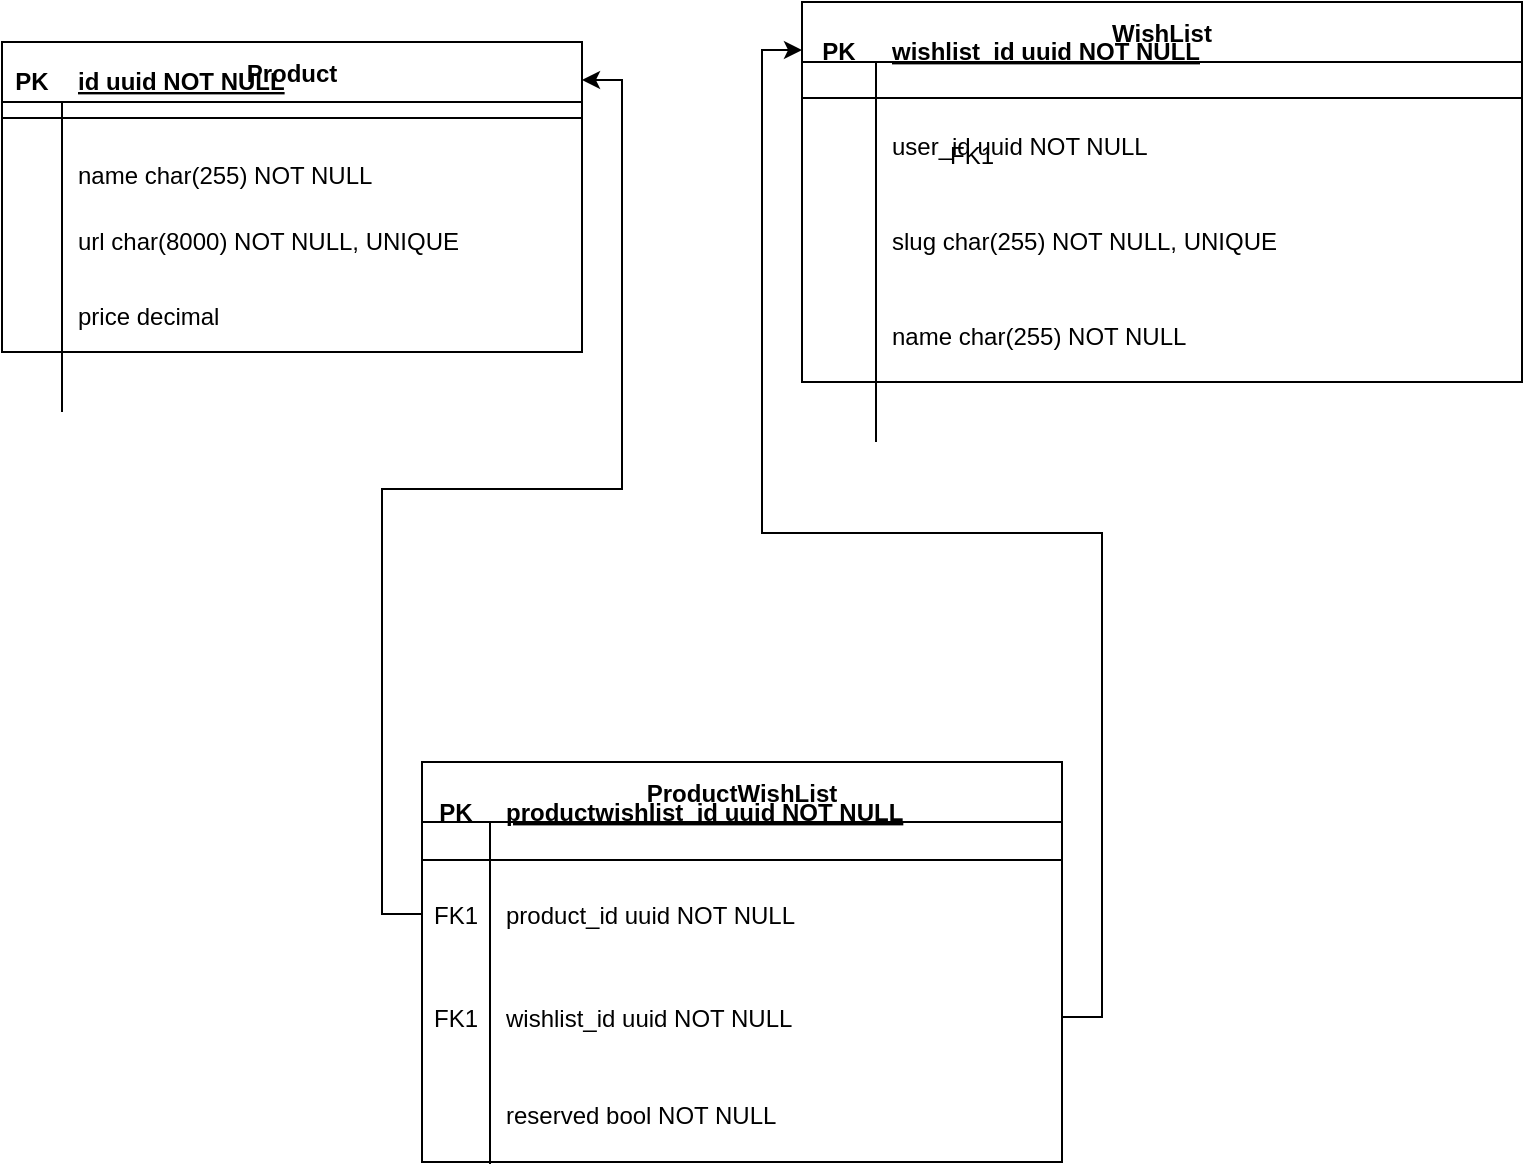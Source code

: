 <mxfile version="13.1.2" type="device"><diagram id="R2lEEEUBdFMjLlhIrx00" name="Page-1"><mxGraphModel dx="1186" dy="1135" grid="1" gridSize="10" guides="1" tooltips="1" connect="1" arrows="1" fold="1" page="1" pageScale="1" pageWidth="850" pageHeight="1100" math="0" shadow="0" extFonts="Permanent Marker^https://fonts.googleapis.com/css?family=Permanent+Marker"><root><mxCell id="0"/><mxCell id="1" parent="0"/><mxCell id="g8aaTk3GwiNe9N-yYPGS-70" value="" style="group" parent="1" vertex="1" connectable="0"><mxGeometry x="500" y="40" width="290" height="190" as="geometry"/></mxCell><mxCell id="g8aaTk3GwiNe9N-yYPGS-21" value="WishList" style="shape=table;startSize=30;container=1;collapsible=1;childLayout=tableLayout;fixedRows=1;rowLines=0;fontStyle=1;align=center;resizeLast=1;" parent="g8aaTk3GwiNe9N-yYPGS-70" vertex="1"><mxGeometry x="-70" width="360" height="190" as="geometry"><mxRectangle width="90" height="30" as="alternateBounds"/></mxGeometry></mxCell><mxCell id="g8aaTk3GwiNe9N-yYPGS-22" value="" style="shape=partialRectangle;collapsible=0;dropTarget=0;pointerEvents=0;fillColor=none;points=[[0,0.5],[1,0.5]];portConstraint=eastwest;top=0;left=0;right=0;bottom=1;" parent="g8aaTk3GwiNe9N-yYPGS-21" vertex="1"><mxGeometry width="360" height="48" as="geometry"/></mxCell><mxCell id="g8aaTk3GwiNe9N-yYPGS-23" value="PK" style="shape=partialRectangle;overflow=hidden;connectable=0;fillColor=none;top=0;left=0;bottom=0;right=0;fontStyle=1;" parent="g8aaTk3GwiNe9N-yYPGS-22" vertex="1"><mxGeometry width="37" height="48" as="geometry"/></mxCell><mxCell id="g8aaTk3GwiNe9N-yYPGS-24" value="wishlist_id uuid NOT NULL " style="shape=partialRectangle;overflow=hidden;connectable=0;fillColor=none;top=0;left=0;bottom=0;right=0;align=left;spacingLeft=6;fontStyle=5;" parent="g8aaTk3GwiNe9N-yYPGS-22" vertex="1"><mxGeometry x="37" width="323" height="48" as="geometry"/></mxCell><mxCell id="g8aaTk3GwiNe9N-yYPGS-50" value="" style="shape=partialRectangle;collapsible=0;dropTarget=0;pointerEvents=0;fillColor=none;points=[[0,0.5],[1,0.5]];portConstraint=eastwest;top=0;left=0;right=0;bottom=0;" parent="g8aaTk3GwiNe9N-yYPGS-21" vertex="1"><mxGeometry y="48" width="360" height="47" as="geometry"/></mxCell><mxCell id="g8aaTk3GwiNe9N-yYPGS-51" value="" style="shape=partialRectangle;overflow=hidden;connectable=0;fillColor=none;top=0;left=0;bottom=0;right=0;" parent="g8aaTk3GwiNe9N-yYPGS-50" vertex="1"><mxGeometry width="37" height="47" as="geometry"/></mxCell><mxCell id="g8aaTk3GwiNe9N-yYPGS-52" value="user_id uuid NOT NULL" style="shape=partialRectangle;overflow=hidden;connectable=0;fillColor=none;top=0;left=0;bottom=0;right=0;align=left;spacingLeft=6;" parent="g8aaTk3GwiNe9N-yYPGS-50" vertex="1"><mxGeometry x="37" width="323" height="47" as="geometry"/></mxCell><mxCell id="g8aaTk3GwiNe9N-yYPGS-28" value="" style="shape=partialRectangle;collapsible=0;dropTarget=0;pointerEvents=0;fillColor=none;points=[[0,0.5],[1,0.5]];portConstraint=eastwest;top=0;left=0;right=0;bottom=0;" parent="g8aaTk3GwiNe9N-yYPGS-21" vertex="1"><mxGeometry y="95" width="360" height="48" as="geometry"/></mxCell><mxCell id="g8aaTk3GwiNe9N-yYPGS-29" value="" style="shape=partialRectangle;overflow=hidden;connectable=0;fillColor=none;top=0;left=0;bottom=0;right=0;" parent="g8aaTk3GwiNe9N-yYPGS-28" vertex="1"><mxGeometry width="37" height="48" as="geometry"/></mxCell><mxCell id="g8aaTk3GwiNe9N-yYPGS-30" value="slug char(255) NOT NULL, UNIQUE" style="shape=partialRectangle;overflow=hidden;connectable=0;fillColor=none;top=0;left=0;bottom=0;right=0;align=left;spacingLeft=6;" parent="g8aaTk3GwiNe9N-yYPGS-28" vertex="1"><mxGeometry x="37" width="323" height="48" as="geometry"/></mxCell><mxCell id="g8aaTk3GwiNe9N-yYPGS-25" value="" style="shape=partialRectangle;collapsible=0;dropTarget=0;pointerEvents=0;fillColor=none;points=[[0,0.5],[1,0.5]];portConstraint=eastwest;top=0;left=0;right=0;bottom=0;" parent="g8aaTk3GwiNe9N-yYPGS-21" vertex="1"><mxGeometry y="143" width="360" height="47" as="geometry"/></mxCell><mxCell id="g8aaTk3GwiNe9N-yYPGS-26" value="" style="shape=partialRectangle;overflow=hidden;connectable=0;fillColor=none;top=0;left=0;bottom=0;right=0;" parent="g8aaTk3GwiNe9N-yYPGS-25" vertex="1"><mxGeometry width="37" height="47" as="geometry"/></mxCell><mxCell id="g8aaTk3GwiNe9N-yYPGS-27" value="name char(255) NOT NULL" style="shape=partialRectangle;overflow=hidden;connectable=0;fillColor=none;top=0;left=0;bottom=0;right=0;align=left;spacingLeft=6;" parent="g8aaTk3GwiNe9N-yYPGS-25" vertex="1"><mxGeometry x="37" width="323" height="47" as="geometry"/></mxCell><mxCell id="g8aaTk3GwiNe9N-yYPGS-53" value="FK1" style="shape=partialRectangle;overflow=hidden;connectable=0;fillColor=none;top=0;left=0;bottom=0;right=0;" parent="g8aaTk3GwiNe9N-yYPGS-70" vertex="1"><mxGeometry y="61" width="30" height="30" as="geometry"/></mxCell><mxCell id="g8aaTk3GwiNe9N-yYPGS-71" style="edgeStyle=orthogonalEdgeStyle;rounded=0;orthogonalLoop=1;jettySize=auto;html=1;entryX=1;entryY=0.5;entryDx=0;entryDy=0;" parent="1" source="g8aaTk3GwiNe9N-yYPGS-58" target="g8aaTk3GwiNe9N-yYPGS-2" edge="1"><mxGeometry relative="1" as="geometry"/></mxCell><mxCell id="g8aaTk3GwiNe9N-yYPGS-75" style="edgeStyle=orthogonalEdgeStyle;rounded=0;orthogonalLoop=1;jettySize=auto;html=1;" parent="1" source="g8aaTk3GwiNe9N-yYPGS-64" target="g8aaTk3GwiNe9N-yYPGS-22" edge="1"><mxGeometry relative="1" as="geometry"/></mxCell><mxCell id="g8aaTk3GwiNe9N-yYPGS-1" value="Product" style="shape=table;startSize=30;container=1;collapsible=1;childLayout=tableLayout;fixedRows=1;rowLines=0;fontStyle=1;align=center;resizeLast=1;" parent="1" vertex="1"><mxGeometry x="30" y="60" width="290" height="155" as="geometry"/></mxCell><mxCell id="g8aaTk3GwiNe9N-yYPGS-2" value="" style="shape=partialRectangle;collapsible=0;dropTarget=0;pointerEvents=0;fillColor=none;points=[[0,0.5],[1,0.5]];portConstraint=eastwest;top=0;left=0;right=0;bottom=1;" parent="g8aaTk3GwiNe9N-yYPGS-1" vertex="1"><mxGeometry width="290" height="38" as="geometry"/></mxCell><mxCell id="g8aaTk3GwiNe9N-yYPGS-3" value="PK" style="shape=partialRectangle;overflow=hidden;connectable=0;fillColor=none;top=0;left=0;bottom=0;right=0;fontStyle=1;" parent="g8aaTk3GwiNe9N-yYPGS-2" vertex="1"><mxGeometry width="30" height="38" as="geometry"/></mxCell><mxCell id="g8aaTk3GwiNe9N-yYPGS-4" value="id uuid NOT NULL " style="shape=partialRectangle;overflow=hidden;connectable=0;fillColor=none;top=0;left=0;bottom=0;right=0;align=left;spacingLeft=6;fontStyle=5;" parent="g8aaTk3GwiNe9N-yYPGS-2" vertex="1"><mxGeometry x="30" width="260" height="38" as="geometry"/></mxCell><mxCell id="g8aaTk3GwiNe9N-yYPGS-5" value="" style="shape=partialRectangle;collapsible=0;dropTarget=0;pointerEvents=0;fillColor=none;points=[[0,0.5],[1,0.5]];portConstraint=eastwest;top=0;left=0;right=0;bottom=0;" parent="g8aaTk3GwiNe9N-yYPGS-1" vertex="1"><mxGeometry y="38" width="290" height="42" as="geometry"/></mxCell><mxCell id="g8aaTk3GwiNe9N-yYPGS-6" value="" style="shape=partialRectangle;overflow=hidden;connectable=0;fillColor=none;top=0;left=0;bottom=0;right=0;" parent="g8aaTk3GwiNe9N-yYPGS-5" vertex="1"><mxGeometry width="30" height="42" as="geometry"/></mxCell><mxCell id="g8aaTk3GwiNe9N-yYPGS-7" value="&#xA;name char(255) NOT NULL" style="shape=partialRectangle;overflow=hidden;connectable=0;fillColor=none;top=0;left=0;bottom=0;right=0;align=left;spacingLeft=6;" parent="g8aaTk3GwiNe9N-yYPGS-5" vertex="1"><mxGeometry x="30" width="260" height="42" as="geometry"/></mxCell><mxCell id="g8aaTk3GwiNe9N-yYPGS-15" value="" style="shape=partialRectangle;collapsible=0;dropTarget=0;pointerEvents=0;fillColor=none;points=[[0,0.5],[1,0.5]];portConstraint=eastwest;top=0;left=0;right=0;bottom=0;" parent="g8aaTk3GwiNe9N-yYPGS-1" vertex="1"><mxGeometry y="80" width="290" height="38" as="geometry"/></mxCell><mxCell id="g8aaTk3GwiNe9N-yYPGS-16" value="" style="shape=partialRectangle;overflow=hidden;connectable=0;fillColor=none;top=0;left=0;bottom=0;right=0;" parent="g8aaTk3GwiNe9N-yYPGS-15" vertex="1"><mxGeometry width="30" height="38" as="geometry"/></mxCell><mxCell id="g8aaTk3GwiNe9N-yYPGS-17" value="url char(8000) NOT NULL, UNIQUE" style="shape=partialRectangle;overflow=hidden;connectable=0;fillColor=none;top=0;left=0;bottom=0;right=0;align=left;spacingLeft=6;" parent="g8aaTk3GwiNe9N-yYPGS-15" vertex="1"><mxGeometry x="30" width="260" height="38" as="geometry"/></mxCell><mxCell id="g8aaTk3GwiNe9N-yYPGS-18" value="" style="shape=partialRectangle;collapsible=0;dropTarget=0;pointerEvents=0;fillColor=none;points=[[0,0.5],[1,0.5]];portConstraint=eastwest;top=0;left=0;right=0;bottom=0;" parent="g8aaTk3GwiNe9N-yYPGS-1" vertex="1"><mxGeometry y="118" width="290" height="37" as="geometry"/></mxCell><mxCell id="g8aaTk3GwiNe9N-yYPGS-19" value="" style="shape=partialRectangle;overflow=hidden;connectable=0;fillColor=none;top=0;left=0;bottom=0;right=0;" parent="g8aaTk3GwiNe9N-yYPGS-18" vertex="1"><mxGeometry width="30" height="37" as="geometry"/></mxCell><mxCell id="g8aaTk3GwiNe9N-yYPGS-20" value="price decimal" style="shape=partialRectangle;overflow=hidden;connectable=0;fillColor=none;top=0;left=0;bottom=0;right=0;align=left;spacingLeft=6;" parent="g8aaTk3GwiNe9N-yYPGS-18" vertex="1"><mxGeometry x="30" width="260" height="37" as="geometry"/></mxCell><mxCell id="g8aaTk3GwiNe9N-yYPGS-54" value="ProductWishList" style="shape=table;startSize=30;container=1;collapsible=1;childLayout=tableLayout;fixedRows=1;rowLines=0;fontStyle=1;align=center;resizeLast=1;" parent="1" vertex="1"><mxGeometry x="240" y="420" width="320" height="200" as="geometry"/></mxCell><mxCell id="g8aaTk3GwiNe9N-yYPGS-55" value="" style="shape=partialRectangle;collapsible=0;dropTarget=0;pointerEvents=0;fillColor=none;points=[[0,0.5],[1,0.5]];portConstraint=eastwest;top=0;left=0;right=0;bottom=1;" parent="g8aaTk3GwiNe9N-yYPGS-54" vertex="1"><mxGeometry width="320" height="49" as="geometry"/></mxCell><mxCell id="g8aaTk3GwiNe9N-yYPGS-56" value="PK" style="shape=partialRectangle;overflow=hidden;connectable=0;fillColor=none;top=0;left=0;bottom=0;right=0;fontStyle=1;" parent="g8aaTk3GwiNe9N-yYPGS-55" vertex="1"><mxGeometry width="34" height="49" as="geometry"/></mxCell><mxCell id="g8aaTk3GwiNe9N-yYPGS-57" value="productwishlist_id uuid NOT NULL " style="shape=partialRectangle;overflow=hidden;connectable=0;fillColor=none;top=0;left=0;bottom=0;right=0;align=left;spacingLeft=6;fontStyle=5;" parent="g8aaTk3GwiNe9N-yYPGS-55" vertex="1"><mxGeometry x="34" width="286" height="49" as="geometry"/></mxCell><mxCell id="g8aaTk3GwiNe9N-yYPGS-58" value="" style="shape=partialRectangle;collapsible=0;dropTarget=0;pointerEvents=0;fillColor=none;points=[[0,0.5],[1,0.5]];portConstraint=eastwest;top=0;left=0;right=0;bottom=0;" parent="g8aaTk3GwiNe9N-yYPGS-54" vertex="1"><mxGeometry y="49" width="320" height="54" as="geometry"/></mxCell><mxCell id="g8aaTk3GwiNe9N-yYPGS-59" value="FK1" style="shape=partialRectangle;overflow=hidden;connectable=0;fillColor=none;top=0;left=0;bottom=0;right=0;" parent="g8aaTk3GwiNe9N-yYPGS-58" vertex="1"><mxGeometry width="34" height="54" as="geometry"/></mxCell><mxCell id="g8aaTk3GwiNe9N-yYPGS-60" value="product_id uuid NOT NULL" style="shape=partialRectangle;overflow=hidden;connectable=0;fillColor=none;top=0;left=0;bottom=0;right=0;align=left;spacingLeft=6;" parent="g8aaTk3GwiNe9N-yYPGS-58" vertex="1"><mxGeometry x="34" width="286" height="54" as="geometry"/></mxCell><mxCell id="g8aaTk3GwiNe9N-yYPGS-64" value="" style="shape=partialRectangle;collapsible=0;dropTarget=0;pointerEvents=0;fillColor=none;points=[[0,0.5],[1,0.5]];portConstraint=eastwest;top=0;left=0;right=0;bottom=0;" parent="g8aaTk3GwiNe9N-yYPGS-54" vertex="1"><mxGeometry y="103" width="320" height="49" as="geometry"/></mxCell><mxCell id="g8aaTk3GwiNe9N-yYPGS-65" value="FK1" style="shape=partialRectangle;overflow=hidden;connectable=0;fillColor=none;top=0;left=0;bottom=0;right=0;" parent="g8aaTk3GwiNe9N-yYPGS-64" vertex="1"><mxGeometry width="34" height="49" as="geometry"/></mxCell><mxCell id="g8aaTk3GwiNe9N-yYPGS-66" value="wishlist_id uuid NOT NULL" style="shape=partialRectangle;overflow=hidden;connectable=0;fillColor=none;top=0;left=0;bottom=0;right=0;align=left;spacingLeft=6;" parent="g8aaTk3GwiNe9N-yYPGS-64" vertex="1"><mxGeometry x="34" width="286" height="49" as="geometry"/></mxCell><mxCell id="g8aaTk3GwiNe9N-yYPGS-61" value="" style="shape=partialRectangle;collapsible=0;dropTarget=0;pointerEvents=0;fillColor=none;points=[[0,0.5],[1,0.5]];portConstraint=eastwest;top=0;left=0;right=0;bottom=0;" parent="g8aaTk3GwiNe9N-yYPGS-54" vertex="1"><mxGeometry y="152" width="320" height="48" as="geometry"/></mxCell><mxCell id="g8aaTk3GwiNe9N-yYPGS-62" value="" style="shape=partialRectangle;overflow=hidden;connectable=0;fillColor=none;top=0;left=0;bottom=0;right=0;" parent="g8aaTk3GwiNe9N-yYPGS-61" vertex="1"><mxGeometry width="34" height="48" as="geometry"/></mxCell><mxCell id="g8aaTk3GwiNe9N-yYPGS-63" value="reserved bool NOT NULL" style="shape=partialRectangle;overflow=hidden;connectable=0;fillColor=none;top=0;left=0;bottom=0;right=0;align=left;spacingLeft=6;" parent="g8aaTk3GwiNe9N-yYPGS-61" vertex="1"><mxGeometry x="34" width="286" height="48" as="geometry"/></mxCell></root></mxGraphModel></diagram></mxfile>
